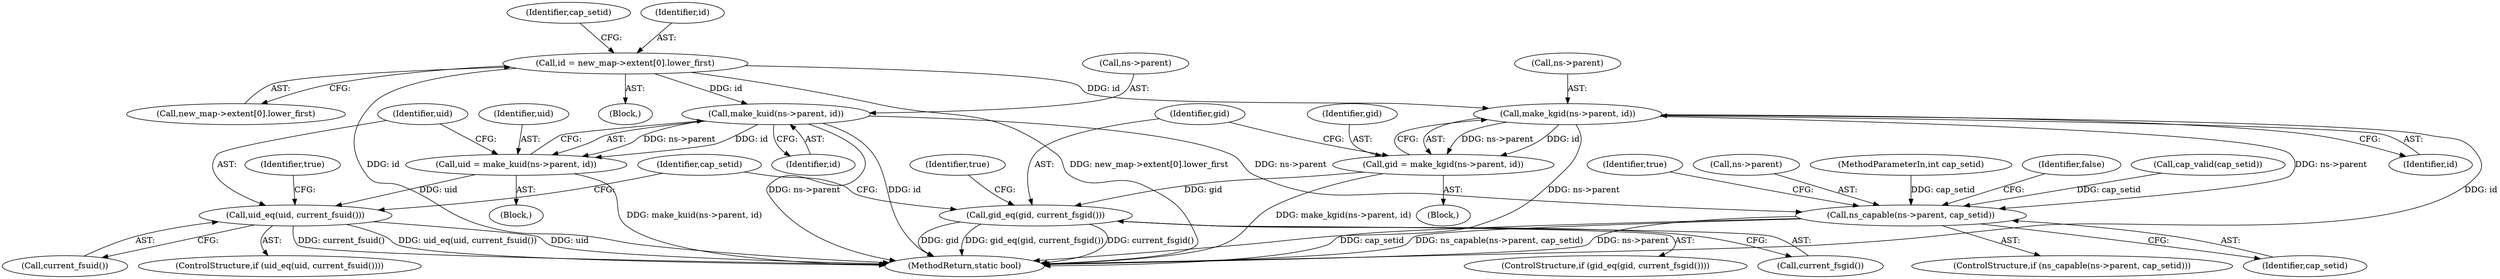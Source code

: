 digraph "0_linux_6708075f104c3c9b04b23336bb0366ca30c3931b_0@array" {
"1000126" [label="(Call,id = new_map->extent[0].lower_first)"];
"1000143" [label="(Call,make_kuid(ns->parent, id))"];
"1000141" [label="(Call,uid = make_kuid(ns->parent, id))"];
"1000149" [label="(Call,uid_eq(uid, current_fsuid()))"];
"1000181" [label="(Call,ns_capable(ns->parent, cap_setid))"];
"1000163" [label="(Call,make_kgid(ns->parent, id))"];
"1000161" [label="(Call,gid = make_kgid(ns->parent, id))"];
"1000169" [label="(Call,gid_eq(gid, current_fsgid()))"];
"1000159" [label="(Block,)"];
"1000177" [label="(Identifier,cap_setid)"];
"1000189" [label="(Identifier,false)"];
"1000162" [label="(Identifier,gid)"];
"1000176" [label="(Call,cap_valid(cap_setid))"];
"1000153" [label="(Identifier,true)"];
"1000151" [label="(Call,current_fsuid())"];
"1000148" [label="(ControlStructure,if (uid_eq(uid, current_fsuid())))"];
"1000163" [label="(Call,make_kgid(ns->parent, id))"];
"1000150" [label="(Identifier,uid)"];
"1000190" [label="(MethodReturn,static bool)"];
"1000141" [label="(Call,uid = make_kuid(ns->parent, id))"];
"1000169" [label="(Call,gid_eq(gid, current_fsgid()))"];
"1000171" [label="(Call,current_fsgid())"];
"1000139" [label="(Block,)"];
"1000137" [label="(Identifier,cap_setid)"];
"1000149" [label="(Call,uid_eq(uid, current_fsuid()))"];
"1000127" [label="(Identifier,id)"];
"1000187" [label="(Identifier,true)"];
"1000173" [label="(Identifier,true)"];
"1000144" [label="(Call,ns->parent)"];
"1000126" [label="(Call,id = new_map->extent[0].lower_first)"];
"1000161" [label="(Call,gid = make_kgid(ns->parent, id))"];
"1000128" [label="(Call,new_map->extent[0].lower_first)"];
"1000182" [label="(Call,ns->parent)"];
"1000164" [label="(Call,ns->parent)"];
"1000170" [label="(Identifier,gid)"];
"1000180" [label="(ControlStructure,if (ns_capable(ns->parent, cap_setid)))"];
"1000181" [label="(Call,ns_capable(ns->parent, cap_setid))"];
"1000167" [label="(Identifier,id)"];
"1000124" [label="(Block,)"];
"1000105" [label="(MethodParameterIn,int cap_setid)"];
"1000147" [label="(Identifier,id)"];
"1000185" [label="(Identifier,cap_setid)"];
"1000142" [label="(Identifier,uid)"];
"1000168" [label="(ControlStructure,if (gid_eq(gid, current_fsgid())))"];
"1000143" [label="(Call,make_kuid(ns->parent, id))"];
"1000126" -> "1000124"  [label="AST: "];
"1000126" -> "1000128"  [label="CFG: "];
"1000127" -> "1000126"  [label="AST: "];
"1000128" -> "1000126"  [label="AST: "];
"1000137" -> "1000126"  [label="CFG: "];
"1000126" -> "1000190"  [label="DDG: id"];
"1000126" -> "1000190"  [label="DDG: new_map->extent[0].lower_first"];
"1000126" -> "1000143"  [label="DDG: id"];
"1000126" -> "1000163"  [label="DDG: id"];
"1000143" -> "1000141"  [label="AST: "];
"1000143" -> "1000147"  [label="CFG: "];
"1000144" -> "1000143"  [label="AST: "];
"1000147" -> "1000143"  [label="AST: "];
"1000141" -> "1000143"  [label="CFG: "];
"1000143" -> "1000190"  [label="DDG: ns->parent"];
"1000143" -> "1000190"  [label="DDG: id"];
"1000143" -> "1000141"  [label="DDG: ns->parent"];
"1000143" -> "1000141"  [label="DDG: id"];
"1000143" -> "1000181"  [label="DDG: ns->parent"];
"1000141" -> "1000139"  [label="AST: "];
"1000142" -> "1000141"  [label="AST: "];
"1000150" -> "1000141"  [label="CFG: "];
"1000141" -> "1000190"  [label="DDG: make_kuid(ns->parent, id)"];
"1000141" -> "1000149"  [label="DDG: uid"];
"1000149" -> "1000148"  [label="AST: "];
"1000149" -> "1000151"  [label="CFG: "];
"1000150" -> "1000149"  [label="AST: "];
"1000151" -> "1000149"  [label="AST: "];
"1000153" -> "1000149"  [label="CFG: "];
"1000177" -> "1000149"  [label="CFG: "];
"1000149" -> "1000190"  [label="DDG: current_fsuid()"];
"1000149" -> "1000190"  [label="DDG: uid_eq(uid, current_fsuid())"];
"1000149" -> "1000190"  [label="DDG: uid"];
"1000181" -> "1000180"  [label="AST: "];
"1000181" -> "1000185"  [label="CFG: "];
"1000182" -> "1000181"  [label="AST: "];
"1000185" -> "1000181"  [label="AST: "];
"1000187" -> "1000181"  [label="CFG: "];
"1000189" -> "1000181"  [label="CFG: "];
"1000181" -> "1000190"  [label="DDG: ns->parent"];
"1000181" -> "1000190"  [label="DDG: cap_setid"];
"1000181" -> "1000190"  [label="DDG: ns_capable(ns->parent, cap_setid)"];
"1000163" -> "1000181"  [label="DDG: ns->parent"];
"1000176" -> "1000181"  [label="DDG: cap_setid"];
"1000105" -> "1000181"  [label="DDG: cap_setid"];
"1000163" -> "1000161"  [label="AST: "];
"1000163" -> "1000167"  [label="CFG: "];
"1000164" -> "1000163"  [label="AST: "];
"1000167" -> "1000163"  [label="AST: "];
"1000161" -> "1000163"  [label="CFG: "];
"1000163" -> "1000190"  [label="DDG: ns->parent"];
"1000163" -> "1000190"  [label="DDG: id"];
"1000163" -> "1000161"  [label="DDG: ns->parent"];
"1000163" -> "1000161"  [label="DDG: id"];
"1000161" -> "1000159"  [label="AST: "];
"1000162" -> "1000161"  [label="AST: "];
"1000170" -> "1000161"  [label="CFG: "];
"1000161" -> "1000190"  [label="DDG: make_kgid(ns->parent, id)"];
"1000161" -> "1000169"  [label="DDG: gid"];
"1000169" -> "1000168"  [label="AST: "];
"1000169" -> "1000171"  [label="CFG: "];
"1000170" -> "1000169"  [label="AST: "];
"1000171" -> "1000169"  [label="AST: "];
"1000173" -> "1000169"  [label="CFG: "];
"1000177" -> "1000169"  [label="CFG: "];
"1000169" -> "1000190"  [label="DDG: gid_eq(gid, current_fsgid())"];
"1000169" -> "1000190"  [label="DDG: current_fsgid()"];
"1000169" -> "1000190"  [label="DDG: gid"];
}
